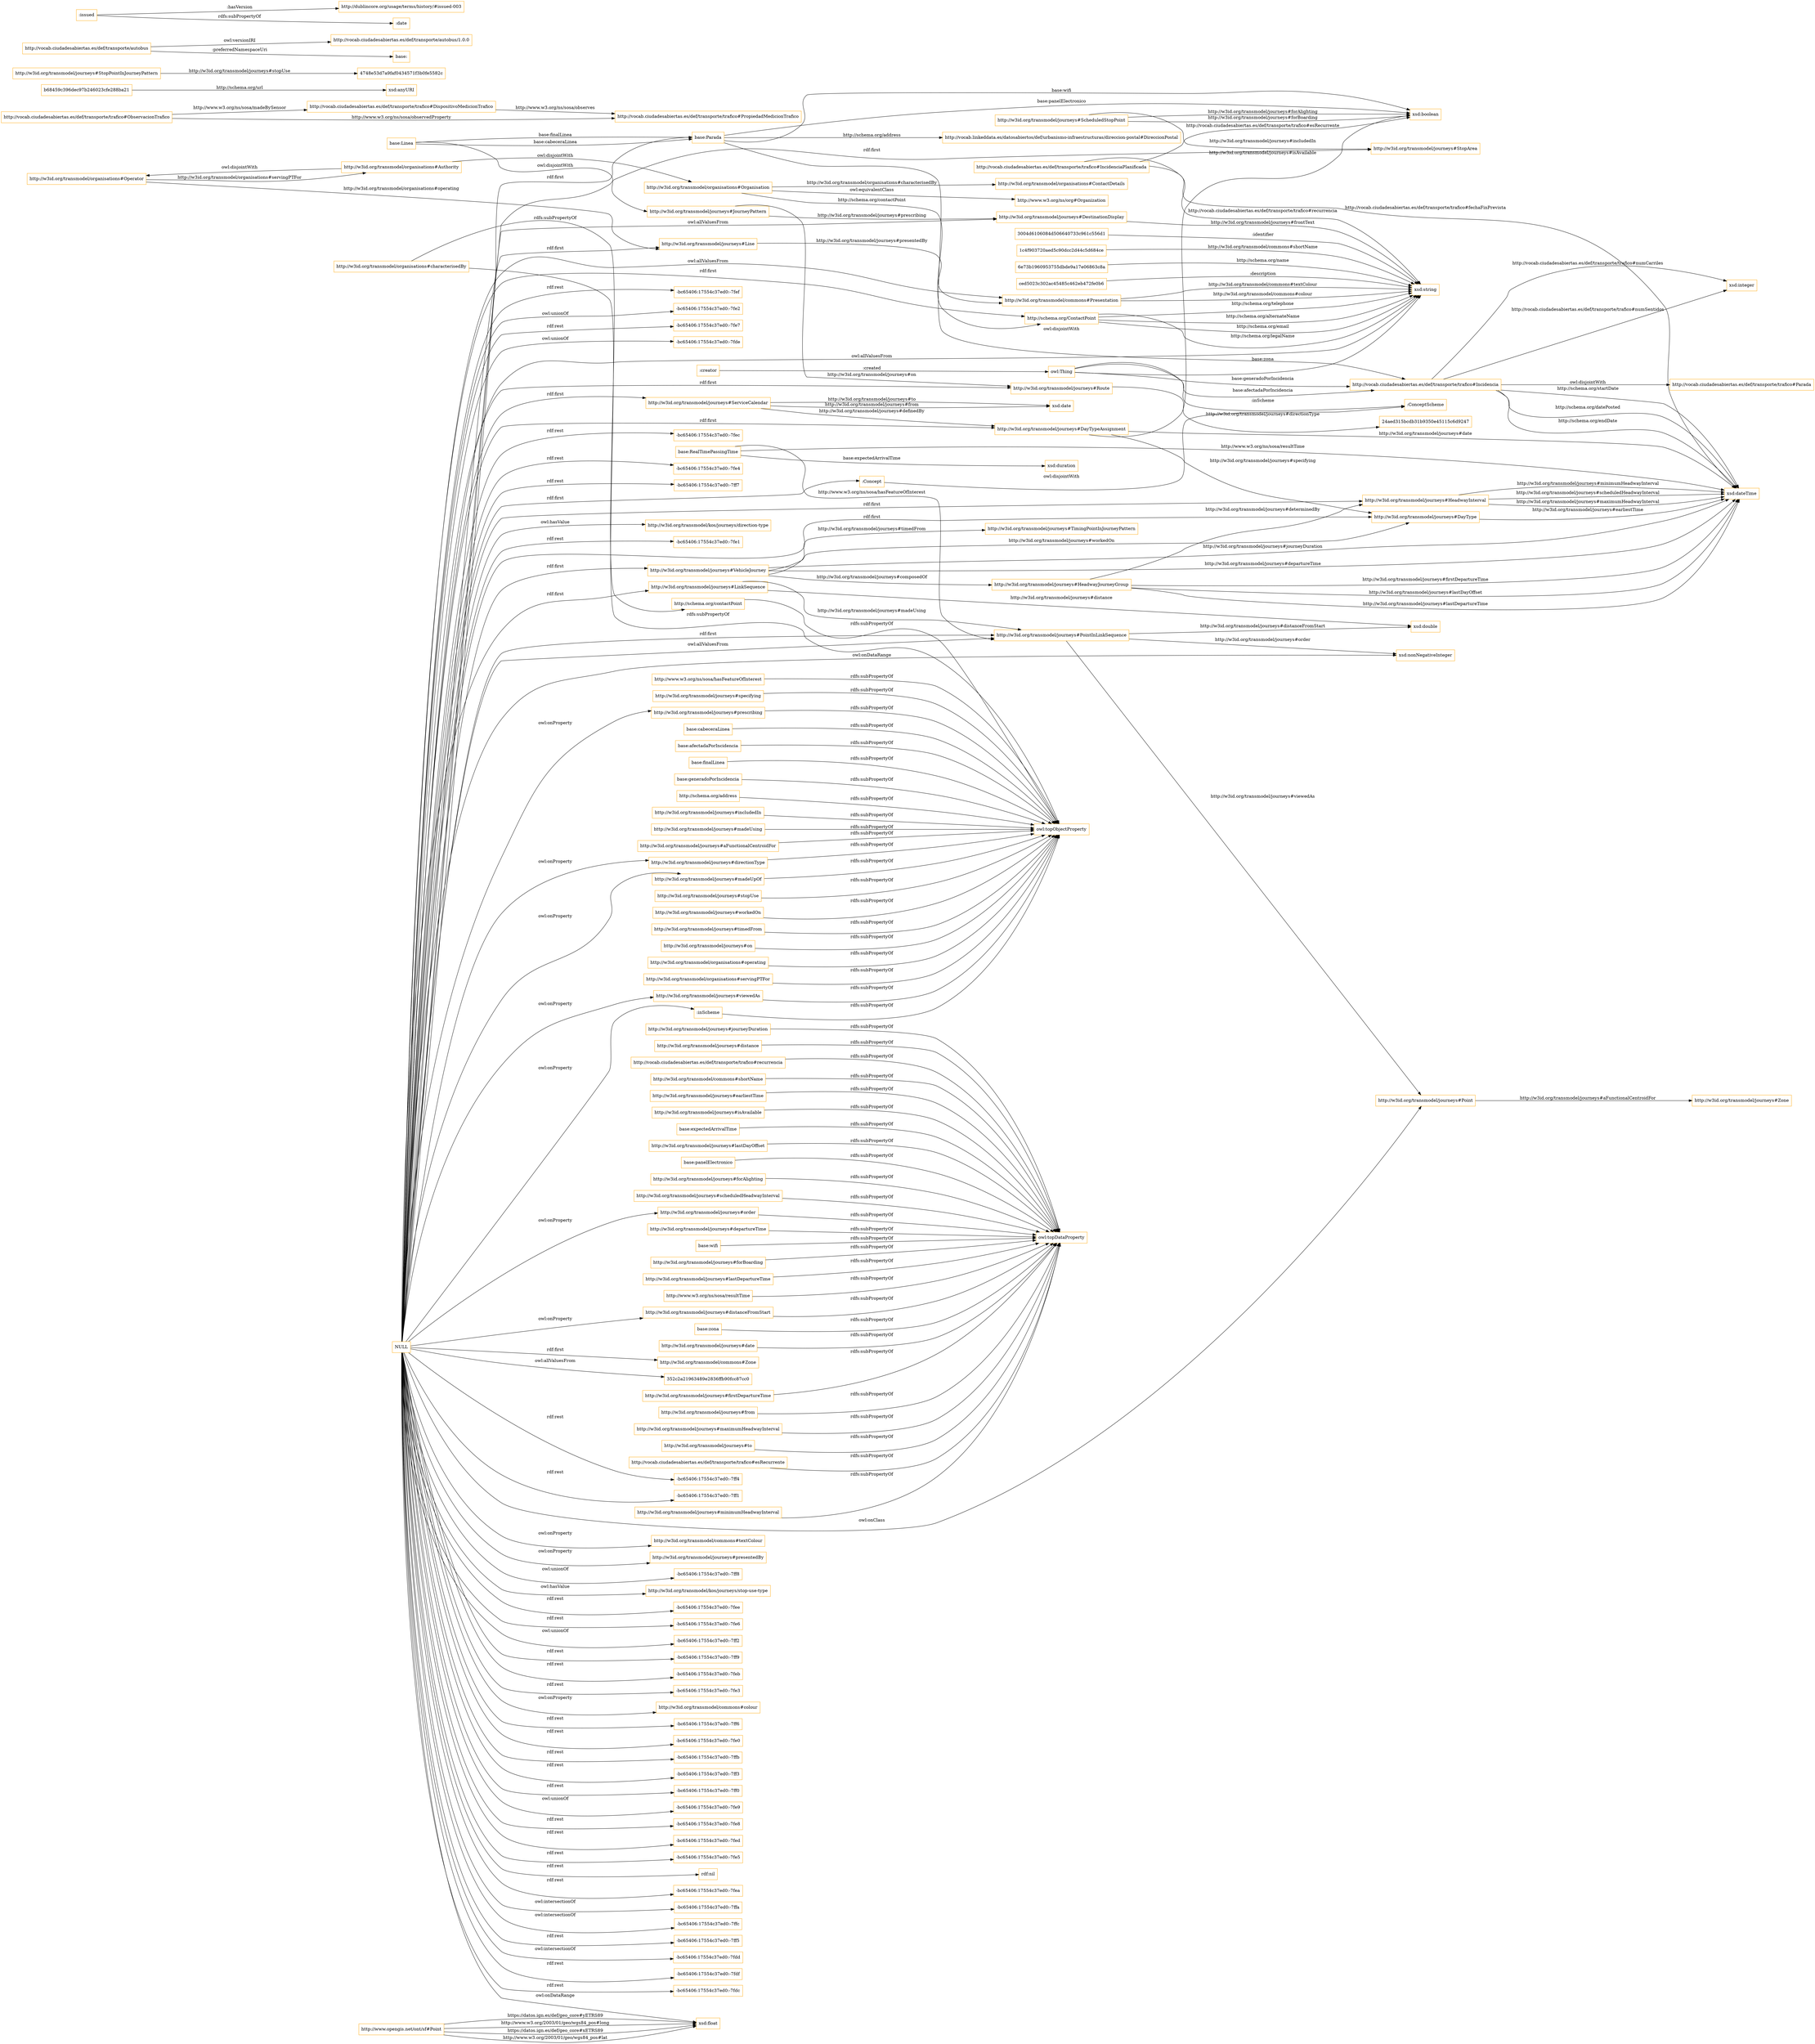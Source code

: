 digraph ar2dtool_diagram { 
rankdir=LR;
size="1501"
node [shape = rectangle, color="orange"]; "http://w3id.org/transmodel/journeys#StopArea" "http://w3id.org/transmodel/journeys#VehicleJourney" "http://vocab.ciudadesabiertas.es/def/transporte/trafico#Parada" "http://w3id.org/transmodel/commons#Presentation" "http://w3id.org/transmodel/journeys#Line" "base:Linea" "http://w3id.org/transmodel/organisations#ContactDetails" "http://vocab.linkeddata.es/datosabiertos/def/urbanismo-infraestructuras/direccion-postal#DireccionPostal" "http://w3id.org/transmodel/organisations#Organisation" "http://w3id.org/transmodel/journeys#DestinationDisplay" "http://vocab.ciudadesabiertas.es/def/transporte/trafico#DispositivoMedicionTrafico" "http://schema.org/ContactPoint" "http://w3id.org/transmodel/journeys#JourneyPattern" "http://vocab.ciudadesabiertas.es/def/transporte/trafico#PropiedadMedicionTrafico" "http://w3id.org/transmodel/journeys#Route" "b68459c396dec97b246023cfe288ba21" "24aed315bcdb31b9350e45115c6d9247" "http://www.w3.org/ns/org#Organization" "http://w3id.org/transmodel/journeys#HeadwayInterval" ":ConceptScheme" "base:RealTimePassingTime" "http://vocab.ciudadesabiertas.es/def/transporte/trafico#ObservacionTrafico" "http://www.opengis.net/ont/sf#Point" "4748e53d7a9faf0434571f3b0fe5582c" "http://w3id.org/transmodel/commons#Zone" ":Concept" "http://w3id.org/transmodel/journeys#StopPointInJourneyPattern" "http://w3id.org/transmodel/journeys#Zone" "352c2a21963489e2836ffb90fcc87cc0" "http://w3id.org/transmodel/journeys#TimingPointInJourneyPattern" "http://vocab.ciudadesabiertas.es/def/transporte/trafico#IncidenciaPlanificada" "http://w3id.org/transmodel/organisations#Authority" "http://vocab.ciudadesabiertas.es/def/transporte/trafico#Incidencia" "http://w3id.org/transmodel/journeys#DayTypeAssignment" "http://w3id.org/transmodel/journeys#HeadwayJourneyGroup" "http://w3id.org/transmodel/journeys#ServiceCalendar" "3004d6106084d506640733c961c556d1" "base:Parada" "1c4f903720aed5c90dcc2d44c5d684ce" "http://w3id.org/transmodel/journeys#DayType" "http://w3id.org/transmodel/journeys#PointInLinkSequence" "http://w3id.org/transmodel/journeys#Point" "6e73b1960953755dbde9a17e06863c8a" "ced5023c302ac45485c462eb472fe0b6" "http://w3id.org/transmodel/journeys#LinkSequence" "http://w3id.org/transmodel/journeys#ScheduledStopPoint" "http://w3id.org/transmodel/organisations#Operator" ; /*classes style*/
	"http://vocab.ciudadesabiertas.es/def/transporte/trafico#recurrencia" -> "owl:topDataProperty" [ label = "rdfs:subPropertyOf" ];
	"http://w3id.org/transmodel/journeys#prescribing" -> "owl:topObjectProperty" [ label = "rdfs:subPropertyOf" ];
	"http://w3id.org/transmodel/journeys#aFunctionalCentroidFor" -> "owl:topObjectProperty" [ label = "rdfs:subPropertyOf" ];
	"http://w3id.org/transmodel/organisations#Organisation" -> "http://www.w3.org/ns/org#Organization" [ label = "owl:equivalentClass" ];
	"http://vocab.ciudadesabiertas.es/def/transporte/autobus" -> "http://vocab.ciudadesabiertas.es/def/transporte/autobus/1.0.0" [ label = "owl:versionIRI" ];
	"http://vocab.ciudadesabiertas.es/def/transporte/autobus" -> "base:" [ label = ":preferredNamespaceUri" ];
	"http://w3id.org/transmodel/commons#shortName" -> "owl:topDataProperty" [ label = "rdfs:subPropertyOf" ];
	"http://w3id.org/transmodel/journeys#directionType" -> "owl:topObjectProperty" [ label = "rdfs:subPropertyOf" ];
	"http://w3id.org/transmodel/journeys#earliestTime" -> "owl:topDataProperty" [ label = "rdfs:subPropertyOf" ];
	"http://w3id.org/transmodel/organisations#Authority" -> "http://w3id.org/transmodel/organisations#Organisation" [ label = "owl:disjointWith" ];
	"http://w3id.org/transmodel/organisations#Authority" -> "http://w3id.org/transmodel/organisations#Operator" [ label = "owl:disjointWith" ];
	"http://w3id.org/transmodel/journeys#isAvailable" -> "owl:topDataProperty" [ label = "rdfs:subPropertyOf" ];
	"http://w3id.org/transmodel/journeys#workedOn" -> "owl:topObjectProperty" [ label = "rdfs:subPropertyOf" ];
	"base:expectedArrivalTime" -> "owl:topDataProperty" [ label = "rdfs:subPropertyOf" ];
	"http://w3id.org/transmodel/journeys#timedFrom" -> "owl:topObjectProperty" [ label = "rdfs:subPropertyOf" ];
	"http://w3id.org/transmodel/journeys#lastDayOffset" -> "owl:topDataProperty" [ label = "rdfs:subPropertyOf" ];
	"base:panelElectronico" -> "owl:topDataProperty" [ label = "rdfs:subPropertyOf" ];
	"http://w3id.org/transmodel/journeys#forAlighting" -> "owl:topDataProperty" [ label = "rdfs:subPropertyOf" ];
	"http://w3id.org/transmodel/journeys#on" -> "owl:topObjectProperty" [ label = "rdfs:subPropertyOf" ];
	"http://vocab.ciudadesabiertas.es/def/transporte/trafico#Incidencia" -> "http://vocab.ciudadesabiertas.es/def/transporte/trafico#Parada" [ label = "owl:disjointWith" ];
	"http://w3id.org/transmodel/journeys#scheduledHeadwayInterval" -> "owl:topDataProperty" [ label = "rdfs:subPropertyOf" ];
	"http://w3id.org/transmodel/journeys#distanceFromStart" -> "owl:topDataProperty" [ label = "rdfs:subPropertyOf" ];
	"http://w3id.org/transmodel/organisations#operating" -> "owl:topObjectProperty" [ label = "rdfs:subPropertyOf" ];
	"http://w3id.org/transmodel/organisations#servingPTFor" -> "owl:topObjectProperty" [ label = "rdfs:subPropertyOf" ];
	"http://w3id.org/transmodel/journeys#madeUpOf" -> "owl:topObjectProperty" [ label = "rdfs:subPropertyOf" ];
	"base:Linea" -> "http://w3id.org/transmodel/journeys#JourneyPattern" [ label = "owl:disjointWith" ];
	"http://w3id.org/transmodel/journeys#departureTime" -> "owl:topDataProperty" [ label = "rdfs:subPropertyOf" ];
	"base:wifi" -> "owl:topDataProperty" [ label = "rdfs:subPropertyOf" ];
	"http://w3id.org/transmodel/journeys#forBoarding" -> "owl:topDataProperty" [ label = "rdfs:subPropertyOf" ];
	"http://w3id.org/transmodel/journeys#viewedAs" -> "owl:topObjectProperty" [ label = "rdfs:subPropertyOf" ];
	":Concept" -> ":ConceptScheme" [ label = "owl:disjointWith" ];
	"http://w3id.org/transmodel/journeys#lastDepartureTime" -> "owl:topDataProperty" [ label = "rdfs:subPropertyOf" ];
	"http://www.w3.org/ns/sosa/hasFeatureOfInterest" -> "owl:topObjectProperty" [ label = "rdfs:subPropertyOf" ];
	"http://w3id.org/transmodel/journeys#specifying" -> "owl:topObjectProperty" [ label = "rdfs:subPropertyOf" ];
	"http://www.w3.org/ns/sosa/resultTime" -> "owl:topDataProperty" [ label = "rdfs:subPropertyOf" ];
	":inScheme" -> "owl:topObjectProperty" [ label = "rdfs:subPropertyOf" ];
	"NULL" -> "http://w3id.org/transmodel/journeys#HeadwayInterval" [ label = "rdf:first" ];
	"NULL" -> "http://w3id.org/transmodel/commons#textColour" [ label = "owl:onProperty" ];
	"NULL" -> "http://w3id.org/transmodel/journeys#presentedBy" [ label = "owl:onProperty" ];
	"NULL" -> "-bc65406:17554c37ed0:-7ff8" [ label = "owl:unionOf" ];
	"NULL" -> ":Concept" [ label = "rdf:first" ];
	"NULL" -> "http://w3id.org/transmodel/journeys#directionType" [ label = "owl:onProperty" ];
	"NULL" -> "http://w3id.org/transmodel/kos/journeys/stop-use-type" [ label = "owl:hasValue" ];
	"NULL" -> "http://w3id.org/transmodel/journeys#Point" [ label = "owl:onClass" ];
	"NULL" -> "-bc65406:17554c37ed0:-7fee" [ label = "rdf:rest" ];
	"NULL" -> "-bc65406:17554c37ed0:-7fe6" [ label = "rdf:rest" ];
	"NULL" -> "http://w3id.org/transmodel/journeys#LinkSequence" [ label = "rdf:first" ];
	"NULL" -> "http://w3id.org/transmodel/journeys#VehicleJourney" [ label = "rdf:first" ];
	"NULL" -> "-bc65406:17554c37ed0:-7ff2" [ label = "owl:unionOf" ];
	"NULL" -> "http://w3id.org/transmodel/journeys#distanceFromStart" [ label = "owl:onProperty" ];
	"NULL" -> "http://w3id.org/transmodel/journeys#StopArea" [ label = "rdf:first" ];
	"NULL" -> "-bc65406:17554c37ed0:-7ff9" [ label = "rdf:rest" ];
	"NULL" -> "-bc65406:17554c37ed0:-7feb" [ label = "rdf:rest" ];
	"NULL" -> "http://w3id.org/transmodel/journeys#PointInLinkSequence" [ label = "owl:allValuesFrom" ];
	"NULL" -> "-bc65406:17554c37ed0:-7fe3" [ label = "rdf:rest" ];
	"NULL" -> "http://w3id.org/transmodel/journeys#viewedAs" [ label = "owl:onProperty" ];
	"NULL" -> "xsd:string" [ label = "owl:allValuesFrom" ];
	"NULL" -> "http://w3id.org/transmodel/commons#colour" [ label = "owl:onProperty" ];
	"NULL" -> "-bc65406:17554c37ed0:-7ff6" [ label = "rdf:rest" ];
	"NULL" -> "http://w3id.org/transmodel/journeys#DestinationDisplay" [ label = "owl:allValuesFrom" ];
	"NULL" -> "-bc65406:17554c37ed0:-7fe0" [ label = "rdf:rest" ];
	"NULL" -> "xsd:float" [ label = "owl:onDataRange" ];
	"NULL" -> "http://w3id.org/transmodel/commons#Presentation" [ label = "owl:allValuesFrom" ];
	"NULL" -> "http://w3id.org/transmodel/journeys#ServiceCalendar" [ label = "rdf:first" ];
	"NULL" -> "-bc65406:17554c37ed0:-7ffb" [ label = "rdf:rest" ];
	"NULL" -> "-bc65406:17554c37ed0:-7ff3" [ label = "rdf:rest" ];
	"NULL" -> "http://w3id.org/transmodel/journeys#DayTypeAssignment" [ label = "rdf:first" ];
	"NULL" -> "-bc65406:17554c37ed0:-7ff0" [ label = "rdf:rest" ];
	"NULL" -> "-bc65406:17554c37ed0:-7fe9" [ label = "owl:unionOf" ];
	"NULL" -> "http://w3id.org/transmodel/journeys#PointInLinkSequence" [ label = "rdf:first" ];
	"NULL" -> "-bc65406:17554c37ed0:-7fe8" [ label = "rdf:rest" ];
	"NULL" -> "-bc65406:17554c37ed0:-7fed" [ label = "rdf:rest" ];
	"NULL" -> "-bc65406:17554c37ed0:-7fe5" [ label = "rdf:rest" ];
	"NULL" -> "rdf:nil" [ label = "rdf:rest" ];
	"NULL" -> "http://w3id.org/transmodel/journeys#madeUpOf" [ label = "owl:onProperty" ];
	"NULL" -> "-bc65406:17554c37ed0:-7fea" [ label = "rdf:rest" ];
	"NULL" -> "http://w3id.org/transmodel/journeys#Line" [ label = "rdf:first" ];
	"NULL" -> "-bc65406:17554c37ed0:-7ffa" [ label = "owl:intersectionOf" ];
	"NULL" -> "-bc65406:17554c37ed0:-7ffc" [ label = "owl:intersectionOf" ];
	"NULL" -> "http://schema.org/ContactPoint" [ label = "rdf:first" ];
	"NULL" -> "-bc65406:17554c37ed0:-7ff5" [ label = "rdf:rest" ];
	"NULL" -> "http://w3id.org/transmodel/journeys#order" [ label = "owl:onProperty" ];
	"NULL" -> "http://w3id.org/transmodel/journeys#DayType" [ label = "rdf:first" ];
	"NULL" -> "-bc65406:17554c37ed0:-7fdd" [ label = "owl:intersectionOf" ];
	"NULL" -> "-bc65406:17554c37ed0:-7fdf" [ label = "rdf:rest" ];
	"NULL" -> "http://w3id.org/transmodel/commons#Zone" [ label = "rdf:first" ];
	"NULL" -> "http://w3id.org/transmodel/journeys#Route" [ label = "rdf:first" ];
	"NULL" -> "-bc65406:17554c37ed0:-7fdc" [ label = "rdf:rest" ];
	"NULL" -> "-bc65406:17554c37ed0:-7fef" [ label = "rdf:rest" ];
	"NULL" -> "-bc65406:17554c37ed0:-7fe2" [ label = "owl:unionOf" ];
	"NULL" -> "-bc65406:17554c37ed0:-7fe7" [ label = "rdf:rest" ];
	"NULL" -> "-bc65406:17554c37ed0:-7fde" [ label = "owl:unionOf" ];
	"NULL" -> "-bc65406:17554c37ed0:-7fec" [ label = "rdf:rest" ];
	"NULL" -> "-bc65406:17554c37ed0:-7fe4" [ label = "rdf:rest" ];
	"NULL" -> "xsd:nonNegativeInteger" [ label = "owl:onDataRange" ];
	"NULL" -> ":inScheme" [ label = "owl:onProperty" ];
	"NULL" -> "-bc65406:17554c37ed0:-7ff7" [ label = "rdf:rest" ];
	"NULL" -> "http://w3id.org/transmodel/kos/journeys/direction-type" [ label = "owl:hasValue" ];
	"NULL" -> "-bc65406:17554c37ed0:-7fe1" [ label = "rdf:rest" ];
	"NULL" -> "-bc65406:17554c37ed0:-7ff4" [ label = "rdf:rest" ];
	"NULL" -> "http://w3id.org/transmodel/journeys#prescribing" [ label = "owl:onProperty" ];
	"NULL" -> "base:Parada" [ label = "rdf:first" ];
	"NULL" -> "352c2a21963489e2836ffb90fcc87cc0" [ label = "owl:allValuesFrom" ];
	"NULL" -> "-bc65406:17554c37ed0:-7ff1" [ label = "rdf:rest" ];
	"base:zona" -> "owl:topDataProperty" [ label = "rdfs:subPropertyOf" ];
	"http://w3id.org/transmodel/organisations#characterisedBy" -> "owl:topObjectProperty" [ label = "rdfs:subPropertyOf" ];
	"http://w3id.org/transmodel/organisations#characterisedBy" -> "http://schema.org/contactPoint" [ label = "rdfs:subPropertyOf" ];
	"base:cabeceraLinea" -> "owl:topObjectProperty" [ label = "rdfs:subPropertyOf" ];
	"http://w3id.org/transmodel/journeys#date" -> "owl:topDataProperty" [ label = "rdfs:subPropertyOf" ];
	"http://w3id.org/transmodel/journeys#firstDepartureTime" -> "owl:topDataProperty" [ label = "rdfs:subPropertyOf" ];
	"http://w3id.org/transmodel/journeys#from" -> "owl:topDataProperty" [ label = "rdfs:subPropertyOf" ];
	"http://schema.org/contactPoint" -> "owl:topObjectProperty" [ label = "rdfs:subPropertyOf" ];
	"http://w3id.org/transmodel/journeys#maximumHeadwayInterval" -> "owl:topDataProperty" [ label = "rdfs:subPropertyOf" ];
	"base:afectadaPorIncidencia" -> "owl:topObjectProperty" [ label = "rdfs:subPropertyOf" ];
	"base:finalLinea" -> "owl:topObjectProperty" [ label = "rdfs:subPropertyOf" ];
	"base:Parada" -> "http://vocab.ciudadesabiertas.es/def/transporte/trafico#Incidencia" [ label = "owl:disjointWith" ];
	":issued" -> "http://dublincore.org/usage/terms/history/#issued-003" [ label = ":hasVersion" ];
	":issued" -> ":date" [ label = "rdfs:subPropertyOf" ];
	"base:generadoPorIncidencia" -> "owl:topObjectProperty" [ label = "rdfs:subPropertyOf" ];
	"http://w3id.org/transmodel/journeys#to" -> "owl:topDataProperty" [ label = "rdfs:subPropertyOf" ];
	"http://schema.org/address" -> "owl:topObjectProperty" [ label = "rdfs:subPropertyOf" ];
	"http://w3id.org/transmodel/journeys#includedIn" -> "owl:topObjectProperty" [ label = "rdfs:subPropertyOf" ];
	"http://vocab.ciudadesabiertas.es/def/transporte/trafico#esRecurrente" -> "owl:topDataProperty" [ label = "rdfs:subPropertyOf" ];
	"http://w3id.org/transmodel/journeys#minimumHeadwayInterval" -> "owl:topDataProperty" [ label = "rdfs:subPropertyOf" ];
	"http://w3id.org/transmodel/journeys#order" -> "owl:topDataProperty" [ label = "rdfs:subPropertyOf" ];
	"http://w3id.org/transmodel/journeys#journeyDuration" -> "owl:topDataProperty" [ label = "rdfs:subPropertyOf" ];
	"http://w3id.org/transmodel/journeys#madeUsing" -> "owl:topObjectProperty" [ label = "rdfs:subPropertyOf" ];
	"http://w3id.org/transmodel/journeys#distance" -> "owl:topDataProperty" [ label = "rdfs:subPropertyOf" ];
	"http://w3id.org/transmodel/journeys#stopUse" -> "owl:topObjectProperty" [ label = "rdfs:subPropertyOf" ];
	"http://vocab.ciudadesabiertas.es/def/transporte/trafico#Incidencia" -> "xsd:dateTime" [ label = "http://schema.org/startDate" ];
	"http://schema.org/ContactPoint" -> "xsd:string" [ label = "http://schema.org/alternateName" ];
	"base:Linea" -> "base:Parada" [ label = "base:finalLinea" ];
	"http://w3id.org/transmodel/journeys#DayTypeAssignment" -> "http://w3id.org/transmodel/journeys#DayType" [ label = "http://w3id.org/transmodel/journeys#specifying" ];
	"http://w3id.org/transmodel/journeys#ScheduledStopPoint" -> "xsd:boolean" [ label = "http://w3id.org/transmodel/journeys#forBoarding" ];
	"http://www.opengis.net/ont/sf#Point" -> "xsd:float" [ label = "http://www.w3.org/2003/01/geo/wgs84_pos#long" ];
	"http://w3id.org/transmodel/journeys#HeadwayJourneyGroup" -> "xsd:dateTime" [ label = "http://w3id.org/transmodel/journeys#firstDepartureTime" ];
	"ced5023c302ac45485c462eb472fe0b6" -> "xsd:string" [ label = ":description" ];
	"http://w3id.org/transmodel/journeys#PointInLinkSequence" -> "http://w3id.org/transmodel/journeys#Point" [ label = "http://w3id.org/transmodel/journeys#viewedAs" ];
	"b68459c396dec97b246023cfe288ba21" -> "xsd:anyURI" [ label = "http://schema.org/url" ];
	"owl:Thing" -> "http://vocab.ciudadesabiertas.es/def/transporte/trafico#Incidencia" [ label = "base:afectadaPorIncidencia" ];
	"owl:Thing" -> "http://vocab.ciudadesabiertas.es/def/transporte/trafico#Incidencia" [ label = "base:generadoPorIncidencia" ];
	"http://w3id.org/transmodel/journeys#JourneyPattern" -> "http://w3id.org/transmodel/journeys#Route" [ label = "http://w3id.org/transmodel/journeys#on" ];
	"owl:Thing" -> ":ConceptScheme" [ label = ":inScheme" ];
	"http://www.opengis.net/ont/sf#Point" -> "xsd:float" [ label = "https://datos.ign.es/def/geo_core#xETRS89" ];
	"http://w3id.org/transmodel/journeys#LinkSequence" -> "http://w3id.org/transmodel/journeys#PointInLinkSequence" [ label = "http://w3id.org/transmodel/journeys#madeUsing" ];
	"http://vocab.ciudadesabiertas.es/def/transporte/trafico#IncidenciaPlanificada" -> "xsd:dateTime" [ label = "http://vocab.ciudadesabiertas.es/def/transporte/trafico#fechaFinPrevista" ];
	"http://schema.org/ContactPoint" -> "xsd:string" [ label = "http://schema.org/email" ];
	"http://w3id.org/transmodel/journeys#Point" -> "http://w3id.org/transmodel/journeys#Zone" [ label = "http://w3id.org/transmodel/journeys#aFunctionalCentroidFor" ];
	"http://w3id.org/transmodel/journeys#HeadwayJourneyGroup" -> "xsd:dateTime" [ label = "http://w3id.org/transmodel/journeys#lastDayOffset" ];
	"http://vocab.ciudadesabiertas.es/def/transporte/trafico#Incidencia" -> "xsd:dateTime" [ label = "http://schema.org/datePosted" ];
	"http://w3id.org/transmodel/journeys#HeadwayInterval" -> "xsd:dateTime" [ label = "http://w3id.org/transmodel/journeys#minimumHeadwayInterval" ];
	"base:Linea" -> "base:Parada" [ label = "base:cabeceraLinea" ];
	"owl:Thing" -> "xsd:string" [ label = "base:zona" ];
	"http://w3id.org/transmodel/organisations#Operator" -> "http://w3id.org/transmodel/journeys#Line" [ label = "http://w3id.org/transmodel/organisations#operating" ];
	"base:RealTimePassingTime" -> "http://w3id.org/transmodel/journeys#PointInLinkSequence" [ label = "http://www.w3.org/ns/sosa/hasFeatureOfInterest" ];
	"http://w3id.org/transmodel/journeys#DestinationDisplay" -> "xsd:string" [ label = "http://w3id.org/transmodel/journeys#frontText" ];
	"http://w3id.org/transmodel/organisations#Organisation" -> "http://schema.org/ContactPoint" [ label = "http://schema.org/contactPoint" ];
	"base:Parada" -> "xsd:boolean" [ label = "base:wifi" ];
	"http://vocab.ciudadesabiertas.es/def/transporte/trafico#Incidencia" -> "xsd:dateTime" [ label = "http://schema.org/endDate" ];
	"http://vocab.ciudadesabiertas.es/def/transporte/trafico#Incidencia" -> "xsd:integer" [ label = "http://vocab.ciudadesabiertas.es/def/transporte/trafico#numCarriles" ];
	"base:RealTimePassingTime" -> "xsd:dateTime" [ label = "http://www.w3.org/ns/sosa/resultTime" ];
	"http://w3id.org/transmodel/journeys#ScheduledStopPoint" -> "http://w3id.org/transmodel/journeys#StopArea" [ label = "http://w3id.org/transmodel/journeys#includedIn" ];
	"http://w3id.org/transmodel/journeys#DayTypeAssignment" -> "xsd:dateTime" [ label = "http://w3id.org/transmodel/journeys#date" ];
	"http://w3id.org/transmodel/journeys#Line" -> "http://w3id.org/transmodel/commons#Presentation" [ label = "http://w3id.org/transmodel/journeys#presentedBy" ];
	"http://w3id.org/transmodel/journeys#VehicleJourney" -> "http://w3id.org/transmodel/journeys#DayType" [ label = "http://w3id.org/transmodel/journeys#workedOn" ];
	"http://w3id.org/transmodel/journeys#VehicleJourney" -> "xsd:dateTime" [ label = "http://w3id.org/transmodel/journeys#journeyDuration" ];
	"http://w3id.org/transmodel/journeys#ScheduledStopPoint" -> "xsd:boolean" [ label = "http://w3id.org/transmodel/journeys#forAlighting" ];
	"http://w3id.org/transmodel/journeys#VehicleJourney" -> "xsd:dateTime" [ label = "http://w3id.org/transmodel/journeys#departureTime" ];
	"http://w3id.org/transmodel/journeys#HeadwayJourneyGroup" -> "http://w3id.org/transmodel/journeys#HeadwayInterval" [ label = "http://w3id.org/transmodel/journeys#determinedBy" ];
	"http://w3id.org/transmodel/journeys#HeadwayInterval" -> "xsd:dateTime" [ label = "http://w3id.org/transmodel/journeys#scheduledHeadwayInterval" ];
	"http://w3id.org/transmodel/journeys#HeadwayJourneyGroup" -> "xsd:dateTime" [ label = "http://w3id.org/transmodel/journeys#lastDepartureTime" ];
	"http://w3id.org/transmodel/journeys#HeadwayInterval" -> "xsd:dateTime" [ label = "http://w3id.org/transmodel/journeys#maximumHeadwayInterval" ];
	"http://w3id.org/transmodel/journeys#PointInLinkSequence" -> "xsd:double" [ label = "http://w3id.org/transmodel/journeys#distanceFromStart" ];
	"http://w3id.org/transmodel/journeys#StopPointInJourneyPattern" -> "4748e53d7a9faf0434571f3b0fe5582c" [ label = "http://w3id.org/transmodel/journeys#stopUse" ];
	"base:Parada" -> "xsd:boolean" [ label = "base:panelElectronico" ];
	"http://vocab.ciudadesabiertas.es/def/transporte/trafico#ObservacionTrafico" -> "http://vocab.ciudadesabiertas.es/def/transporte/trafico#PropiedadMedicionTrafico" [ label = "http://www.w3.org/ns/sosa/observedProperty" ];
	"http://schema.org/ContactPoint" -> "xsd:string" [ label = "http://schema.org/legalName" ];
	"http://w3id.org/transmodel/journeys#ServiceCalendar" -> "http://w3id.org/transmodel/journeys#DayTypeAssignment" [ label = "http://w3id.org/transmodel/journeys#definedBy" ];
	"http://w3id.org/transmodel/journeys#LinkSequence" -> "xsd:double" [ label = "http://w3id.org/transmodel/journeys#distance" ];
	"http://w3id.org/transmodel/journeys#ServiceCalendar" -> "xsd:date" [ label = "http://w3id.org/transmodel/journeys#from" ];
	"6e73b1960953755dbde9a17e06863c8a" -> "xsd:string" [ label = "http://schema.org/name" ];
	"http://w3id.org/transmodel/journeys#PointInLinkSequence" -> "xsd:nonNegativeInteger" [ label = "http://w3id.org/transmodel/journeys#order" ];
	"http://vocab.ciudadesabiertas.es/def/transporte/trafico#DispositivoMedicionTrafico" -> "http://vocab.ciudadesabiertas.es/def/transporte/trafico#PropiedadMedicionTrafico" [ label = "http://www.w3.org/ns/sosa/observes" ];
	"base:Parada" -> "http://vocab.linkeddata.es/datosabiertos/def/urbanismo-infraestructuras/direccion-postal#DireccionPostal" [ label = "http://schema.org/address" ];
	"http://w3id.org/transmodel/journeys#VehicleJourney" -> "http://w3id.org/transmodel/journeys#HeadwayJourneyGroup" [ label = "http://w3id.org/transmodel/journeys#composedOf" ];
	"http://vocab.ciudadesabiertas.es/def/transporte/trafico#ObservacionTrafico" -> "http://vocab.ciudadesabiertas.es/def/transporte/trafico#DispositivoMedicionTrafico" [ label = "http://www.w3.org/ns/sosa/madeBySensor" ];
	"http://vocab.ciudadesabiertas.es/def/transporte/trafico#IncidenciaPlanificada" -> "xsd:string" [ label = "http://vocab.ciudadesabiertas.es/def/transporte/trafico#recurrencia" ];
	"http://w3id.org/transmodel/journeys#JourneyPattern" -> "http://w3id.org/transmodel/journeys#DestinationDisplay" [ label = "http://w3id.org/transmodel/journeys#prescribing" ];
	"http://w3id.org/transmodel/journeys#DayType" -> "xsd:dateTime" [ label = "http://w3id.org/transmodel/journeys#earliestTime" ];
	"http://www.opengis.net/ont/sf#Point" -> "xsd:float" [ label = "http://www.w3.org/2003/01/geo/wgs84_pos#lat" ];
	"3004d6106084d506640733c961c556d1" -> "xsd:string" [ label = ":identifier" ];
	"base:RealTimePassingTime" -> "xsd:duration" [ label = "base:expectedArrivalTime" ];
	"http://w3id.org/transmodel/journeys#VehicleJourney" -> "http://w3id.org/transmodel/journeys#TimingPointInJourneyPattern" [ label = "http://w3id.org/transmodel/journeys#timedFrom" ];
	"http://w3id.org/transmodel/organisations#Organisation" -> "http://w3id.org/transmodel/organisations#ContactDetails" [ label = "http://w3id.org/transmodel/organisations#characterisedBy" ];
	"http://vocab.ciudadesabiertas.es/def/transporte/trafico#Incidencia" -> "xsd:integer" [ label = "http://vocab.ciudadesabiertas.es/def/transporte/trafico#numSentidos" ];
	"http://www.opengis.net/ont/sf#Point" -> "xsd:float" [ label = "https://datos.ign.es/def/geo_core#yETRS89" ];
	"http://w3id.org/transmodel/journeys#DayTypeAssignment" -> "xsd:boolean" [ label = "http://w3id.org/transmodel/journeys#isAvailable" ];
	"http://vocab.ciudadesabiertas.es/def/transporte/trafico#IncidenciaPlanificada" -> "xsd:boolean" [ label = "http://vocab.ciudadesabiertas.es/def/transporte/trafico#esRecurrente" ];
	"http://w3id.org/transmodel/organisations#Operator" -> "http://w3id.org/transmodel/organisations#Authority" [ label = "http://w3id.org/transmodel/organisations#servingPTFor" ];
	"http://w3id.org/transmodel/journeys#ServiceCalendar" -> "xsd:date" [ label = "http://w3id.org/transmodel/journeys#to" ];
	"http://schema.org/ContactPoint" -> "xsd:string" [ label = "http://schema.org/telephone" ];
	":creator" -> "owl:Thing" [ label = ":created" ];
	"http://w3id.org/transmodel/journeys#Route" -> "24aed315bcdb31b9350e45115c6d9247" [ label = "http://w3id.org/transmodel/journeys#directionType" ];
	"http://w3id.org/transmodel/commons#Presentation" -> "xsd:string" [ label = "http://w3id.org/transmodel/commons#textColour" ];
	"1c4f903720aed5c90dcc2d44c5d684ce" -> "xsd:string" [ label = "http://w3id.org/transmodel/commons#shortName" ];
	"http://w3id.org/transmodel/commons#Presentation" -> "xsd:string" [ label = "http://w3id.org/transmodel/commons#colour" ];

}
